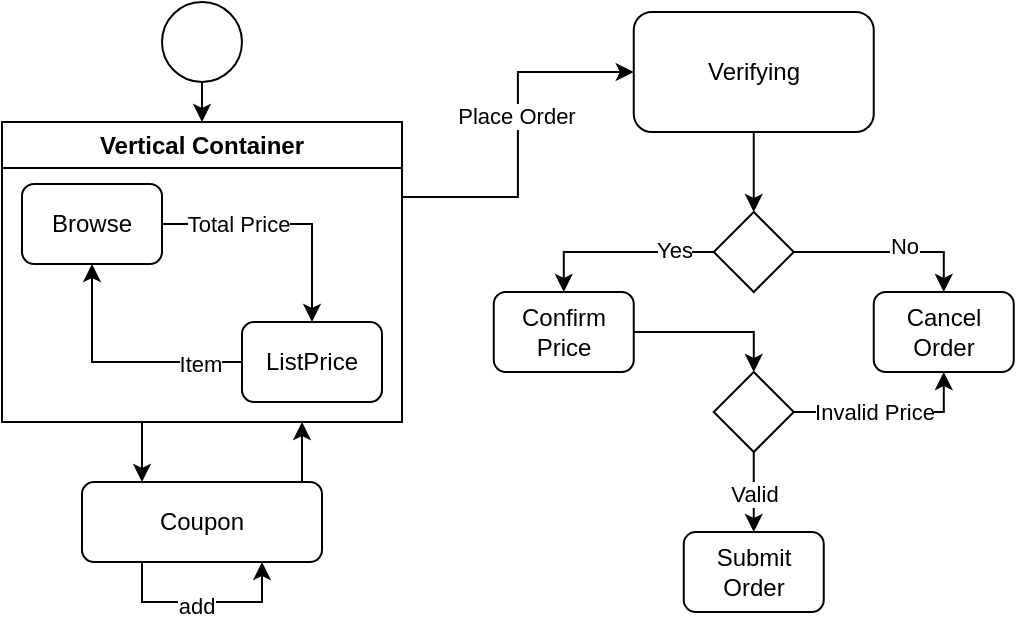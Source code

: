 <mxfile version="21.2.1" type="device">
  <diagram name="Page-1" id="hJf88xYqBfoKlu-qyToK">
    <mxGraphModel dx="613" dy="662" grid="1" gridSize="10" guides="1" tooltips="1" connect="1" arrows="1" fold="1" page="1" pageScale="1" pageWidth="827" pageHeight="1169" math="0" shadow="0">
      <root>
        <mxCell id="0" />
        <mxCell id="1" parent="0" />
        <mxCell id="rbzyWW9KwPvfmTQ9ihl9-12" style="edgeStyle=orthogonalEdgeStyle;rounded=0;orthogonalLoop=1;jettySize=auto;html=1;exitX=0.5;exitY=1;exitDx=0;exitDy=0;entryX=0.5;entryY=0;entryDx=0;entryDy=0;" edge="1" parent="1" source="rbzyWW9KwPvfmTQ9ihl9-1" target="rbzyWW9KwPvfmTQ9ihl9-2">
          <mxGeometry relative="1" as="geometry" />
        </mxCell>
        <mxCell id="rbzyWW9KwPvfmTQ9ihl9-1" value="" style="ellipse;whiteSpace=wrap;html=1;aspect=fixed;" vertex="1" parent="1">
          <mxGeometry x="80" y="40" width="40" height="40" as="geometry" />
        </mxCell>
        <mxCell id="rbzyWW9KwPvfmTQ9ihl9-10" style="edgeStyle=orthogonalEdgeStyle;rounded=0;orthogonalLoop=1;jettySize=auto;html=1;exitX=1;exitY=0.25;exitDx=0;exitDy=0;entryX=0;entryY=0.5;entryDx=0;entryDy=0;" edge="1" parent="1" source="rbzyWW9KwPvfmTQ9ihl9-2" target="rbzyWW9KwPvfmTQ9ihl9-9">
          <mxGeometry relative="1" as="geometry" />
        </mxCell>
        <mxCell id="rbzyWW9KwPvfmTQ9ihl9-11" value="Place Order" style="edgeLabel;html=1;align=center;verticalAlign=middle;resizable=0;points=[];" vertex="1" connectable="0" parent="rbzyWW9KwPvfmTQ9ihl9-10">
          <mxGeometry x="-0.283" y="1" relative="1" as="geometry">
            <mxPoint y="-35" as="offset" />
          </mxGeometry>
        </mxCell>
        <mxCell id="rbzyWW9KwPvfmTQ9ihl9-39" style="edgeStyle=orthogonalEdgeStyle;rounded=0;orthogonalLoop=1;jettySize=auto;html=1;exitX=0.25;exitY=1;exitDx=0;exitDy=0;entryX=0.25;entryY=0;entryDx=0;entryDy=0;" edge="1" parent="1" source="rbzyWW9KwPvfmTQ9ihl9-2" target="rbzyWW9KwPvfmTQ9ihl9-26">
          <mxGeometry relative="1" as="geometry" />
        </mxCell>
        <mxCell id="rbzyWW9KwPvfmTQ9ihl9-2" value="Vertical Container" style="swimlane;whiteSpace=wrap;html=1;" vertex="1" parent="1">
          <mxGeometry y="100" width="200" height="150" as="geometry" />
        </mxCell>
        <mxCell id="rbzyWW9KwPvfmTQ9ihl9-5" style="edgeStyle=orthogonalEdgeStyle;rounded=0;orthogonalLoop=1;jettySize=auto;html=1;exitX=1;exitY=0.5;exitDx=0;exitDy=0;entryX=0.5;entryY=0;entryDx=0;entryDy=0;" edge="1" parent="rbzyWW9KwPvfmTQ9ihl9-2" source="rbzyWW9KwPvfmTQ9ihl9-3" target="rbzyWW9KwPvfmTQ9ihl9-4">
          <mxGeometry relative="1" as="geometry" />
        </mxCell>
        <mxCell id="rbzyWW9KwPvfmTQ9ihl9-7" value="Total Price" style="edgeLabel;html=1;align=center;verticalAlign=middle;resizable=0;points=[];" vertex="1" connectable="0" parent="rbzyWW9KwPvfmTQ9ihl9-5">
          <mxGeometry x="-0.63" relative="1" as="geometry">
            <mxPoint x="15" as="offset" />
          </mxGeometry>
        </mxCell>
        <mxCell id="rbzyWW9KwPvfmTQ9ihl9-3" value="Browse" style="rounded=1;whiteSpace=wrap;html=1;" vertex="1" parent="rbzyWW9KwPvfmTQ9ihl9-2">
          <mxGeometry x="10" y="31" width="70" height="40" as="geometry" />
        </mxCell>
        <mxCell id="rbzyWW9KwPvfmTQ9ihl9-6" style="edgeStyle=orthogonalEdgeStyle;rounded=0;orthogonalLoop=1;jettySize=auto;html=1;exitX=0;exitY=0.5;exitDx=0;exitDy=0;entryX=0.5;entryY=1;entryDx=0;entryDy=0;" edge="1" parent="rbzyWW9KwPvfmTQ9ihl9-2" source="rbzyWW9KwPvfmTQ9ihl9-4" target="rbzyWW9KwPvfmTQ9ihl9-3">
          <mxGeometry relative="1" as="geometry" />
        </mxCell>
        <mxCell id="rbzyWW9KwPvfmTQ9ihl9-8" value="Item" style="edgeLabel;html=1;align=center;verticalAlign=middle;resizable=0;points=[];" vertex="1" connectable="0" parent="rbzyWW9KwPvfmTQ9ihl9-6">
          <mxGeometry x="-0.659" y="1" relative="1" as="geometry">
            <mxPoint as="offset" />
          </mxGeometry>
        </mxCell>
        <mxCell id="rbzyWW9KwPvfmTQ9ihl9-4" value="ListPrice" style="rounded=1;whiteSpace=wrap;html=1;" vertex="1" parent="rbzyWW9KwPvfmTQ9ihl9-2">
          <mxGeometry x="120" y="100" width="70" height="40" as="geometry" />
        </mxCell>
        <mxCell id="rbzyWW9KwPvfmTQ9ihl9-14" style="edgeStyle=orthogonalEdgeStyle;rounded=0;orthogonalLoop=1;jettySize=auto;html=1;exitX=0.5;exitY=1;exitDx=0;exitDy=0;entryX=0.5;entryY=0;entryDx=0;entryDy=0;" edge="1" parent="1" source="rbzyWW9KwPvfmTQ9ihl9-9" target="rbzyWW9KwPvfmTQ9ihl9-13">
          <mxGeometry relative="1" as="geometry" />
        </mxCell>
        <mxCell id="rbzyWW9KwPvfmTQ9ihl9-9" value="Verifying" style="rounded=1;whiteSpace=wrap;html=1;" vertex="1" parent="1">
          <mxGeometry x="315.88" y="45" width="120" height="60" as="geometry" />
        </mxCell>
        <mxCell id="rbzyWW9KwPvfmTQ9ihl9-17" style="edgeStyle=orthogonalEdgeStyle;rounded=0;orthogonalLoop=1;jettySize=auto;html=1;exitX=0;exitY=0.5;exitDx=0;exitDy=0;entryX=0.5;entryY=0;entryDx=0;entryDy=0;" edge="1" parent="1" source="rbzyWW9KwPvfmTQ9ihl9-13" target="rbzyWW9KwPvfmTQ9ihl9-15">
          <mxGeometry relative="1" as="geometry" />
        </mxCell>
        <mxCell id="rbzyWW9KwPvfmTQ9ihl9-35" value="Yes" style="edgeLabel;html=1;align=center;verticalAlign=middle;resizable=0;points=[];" vertex="1" connectable="0" parent="rbzyWW9KwPvfmTQ9ihl9-17">
          <mxGeometry x="-0.572" y="-1" relative="1" as="geometry">
            <mxPoint as="offset" />
          </mxGeometry>
        </mxCell>
        <mxCell id="rbzyWW9KwPvfmTQ9ihl9-18" style="edgeStyle=orthogonalEdgeStyle;rounded=0;orthogonalLoop=1;jettySize=auto;html=1;exitX=1;exitY=0.5;exitDx=0;exitDy=0;entryX=0.5;entryY=0;entryDx=0;entryDy=0;" edge="1" parent="1" source="rbzyWW9KwPvfmTQ9ihl9-13" target="rbzyWW9KwPvfmTQ9ihl9-16">
          <mxGeometry relative="1" as="geometry" />
        </mxCell>
        <mxCell id="rbzyWW9KwPvfmTQ9ihl9-36" value="No" style="edgeLabel;html=1;align=center;verticalAlign=middle;resizable=0;points=[];" vertex="1" connectable="0" parent="rbzyWW9KwPvfmTQ9ihl9-18">
          <mxGeometry x="0.151" y="3" relative="1" as="geometry">
            <mxPoint as="offset" />
          </mxGeometry>
        </mxCell>
        <mxCell id="rbzyWW9KwPvfmTQ9ihl9-13" value="" style="rhombus;whiteSpace=wrap;html=1;" vertex="1" parent="1">
          <mxGeometry x="355.88" y="145" width="40" height="40" as="geometry" />
        </mxCell>
        <mxCell id="rbzyWW9KwPvfmTQ9ihl9-21" style="edgeStyle=orthogonalEdgeStyle;rounded=0;orthogonalLoop=1;jettySize=auto;html=1;exitX=1;exitY=0.5;exitDx=0;exitDy=0;entryX=0.5;entryY=0;entryDx=0;entryDy=0;" edge="1" parent="1" source="rbzyWW9KwPvfmTQ9ihl9-15" target="rbzyWW9KwPvfmTQ9ihl9-19">
          <mxGeometry relative="1" as="geometry" />
        </mxCell>
        <mxCell id="rbzyWW9KwPvfmTQ9ihl9-15" value="Confirm Price" style="rounded=1;whiteSpace=wrap;html=1;" vertex="1" parent="1">
          <mxGeometry x="245.88" y="185" width="70" height="40" as="geometry" />
        </mxCell>
        <mxCell id="rbzyWW9KwPvfmTQ9ihl9-16" value="Cancel Order" style="rounded=1;whiteSpace=wrap;html=1;" vertex="1" parent="1">
          <mxGeometry x="435.88" y="185" width="70" height="40" as="geometry" />
        </mxCell>
        <mxCell id="rbzyWW9KwPvfmTQ9ihl9-22" style="edgeStyle=orthogonalEdgeStyle;rounded=0;orthogonalLoop=1;jettySize=auto;html=1;exitX=1;exitY=0.5;exitDx=0;exitDy=0;entryX=0.5;entryY=1;entryDx=0;entryDy=0;" edge="1" parent="1" source="rbzyWW9KwPvfmTQ9ihl9-19" target="rbzyWW9KwPvfmTQ9ihl9-16">
          <mxGeometry relative="1" as="geometry" />
        </mxCell>
        <mxCell id="rbzyWW9KwPvfmTQ9ihl9-37" value="Invalid Price" style="edgeLabel;html=1;align=center;verticalAlign=middle;resizable=0;points=[];" vertex="1" connectable="0" parent="rbzyWW9KwPvfmTQ9ihl9-22">
          <mxGeometry x="-0.446" y="-3" relative="1" as="geometry">
            <mxPoint x="13" y="-3" as="offset" />
          </mxGeometry>
        </mxCell>
        <mxCell id="rbzyWW9KwPvfmTQ9ihl9-25" style="edgeStyle=orthogonalEdgeStyle;rounded=0;orthogonalLoop=1;jettySize=auto;html=1;exitX=0.5;exitY=1;exitDx=0;exitDy=0;entryX=0.5;entryY=0;entryDx=0;entryDy=0;" edge="1" parent="1" source="rbzyWW9KwPvfmTQ9ihl9-19" target="rbzyWW9KwPvfmTQ9ihl9-24">
          <mxGeometry relative="1" as="geometry" />
        </mxCell>
        <mxCell id="rbzyWW9KwPvfmTQ9ihl9-38" value="Valid" style="edgeLabel;html=1;align=center;verticalAlign=middle;resizable=0;points=[];" vertex="1" connectable="0" parent="rbzyWW9KwPvfmTQ9ihl9-25">
          <mxGeometry x="-0.733" relative="1" as="geometry">
            <mxPoint y="15" as="offset" />
          </mxGeometry>
        </mxCell>
        <mxCell id="rbzyWW9KwPvfmTQ9ihl9-19" value="" style="rhombus;whiteSpace=wrap;html=1;" vertex="1" parent="1">
          <mxGeometry x="355.88" y="225" width="40" height="40" as="geometry" />
        </mxCell>
        <mxCell id="rbzyWW9KwPvfmTQ9ihl9-24" value="Submit Order" style="rounded=1;whiteSpace=wrap;html=1;" vertex="1" parent="1">
          <mxGeometry x="340.88" y="305" width="70" height="40" as="geometry" />
        </mxCell>
        <mxCell id="rbzyWW9KwPvfmTQ9ihl9-30" style="edgeStyle=orthogonalEdgeStyle;rounded=0;orthogonalLoop=1;jettySize=auto;html=1;exitX=0.25;exitY=1;exitDx=0;exitDy=0;entryX=0.75;entryY=1;entryDx=0;entryDy=0;" edge="1" parent="1" source="rbzyWW9KwPvfmTQ9ihl9-26" target="rbzyWW9KwPvfmTQ9ihl9-26">
          <mxGeometry relative="1" as="geometry">
            <mxPoint x="120" y="380" as="targetPoint" />
            <Array as="points">
              <mxPoint x="70" y="340" />
              <mxPoint x="130" y="340" />
            </Array>
          </mxGeometry>
        </mxCell>
        <mxCell id="rbzyWW9KwPvfmTQ9ihl9-31" value="add" style="edgeLabel;html=1;align=center;verticalAlign=middle;resizable=0;points=[];" vertex="1" connectable="0" parent="rbzyWW9KwPvfmTQ9ihl9-30">
          <mxGeometry x="0.283" y="-2" relative="1" as="geometry">
            <mxPoint x="-17" as="offset" />
          </mxGeometry>
        </mxCell>
        <mxCell id="rbzyWW9KwPvfmTQ9ihl9-40" style="edgeStyle=orthogonalEdgeStyle;rounded=0;orthogonalLoop=1;jettySize=auto;html=1;exitX=0.75;exitY=0;exitDx=0;exitDy=0;entryX=0.75;entryY=1;entryDx=0;entryDy=0;" edge="1" parent="1" source="rbzyWW9KwPvfmTQ9ihl9-26" target="rbzyWW9KwPvfmTQ9ihl9-2">
          <mxGeometry relative="1" as="geometry" />
        </mxCell>
        <mxCell id="rbzyWW9KwPvfmTQ9ihl9-26" value="Coupon" style="rounded=1;whiteSpace=wrap;html=1;" vertex="1" parent="1">
          <mxGeometry x="40" y="280" width="120" height="40" as="geometry" />
        </mxCell>
      </root>
    </mxGraphModel>
  </diagram>
</mxfile>
